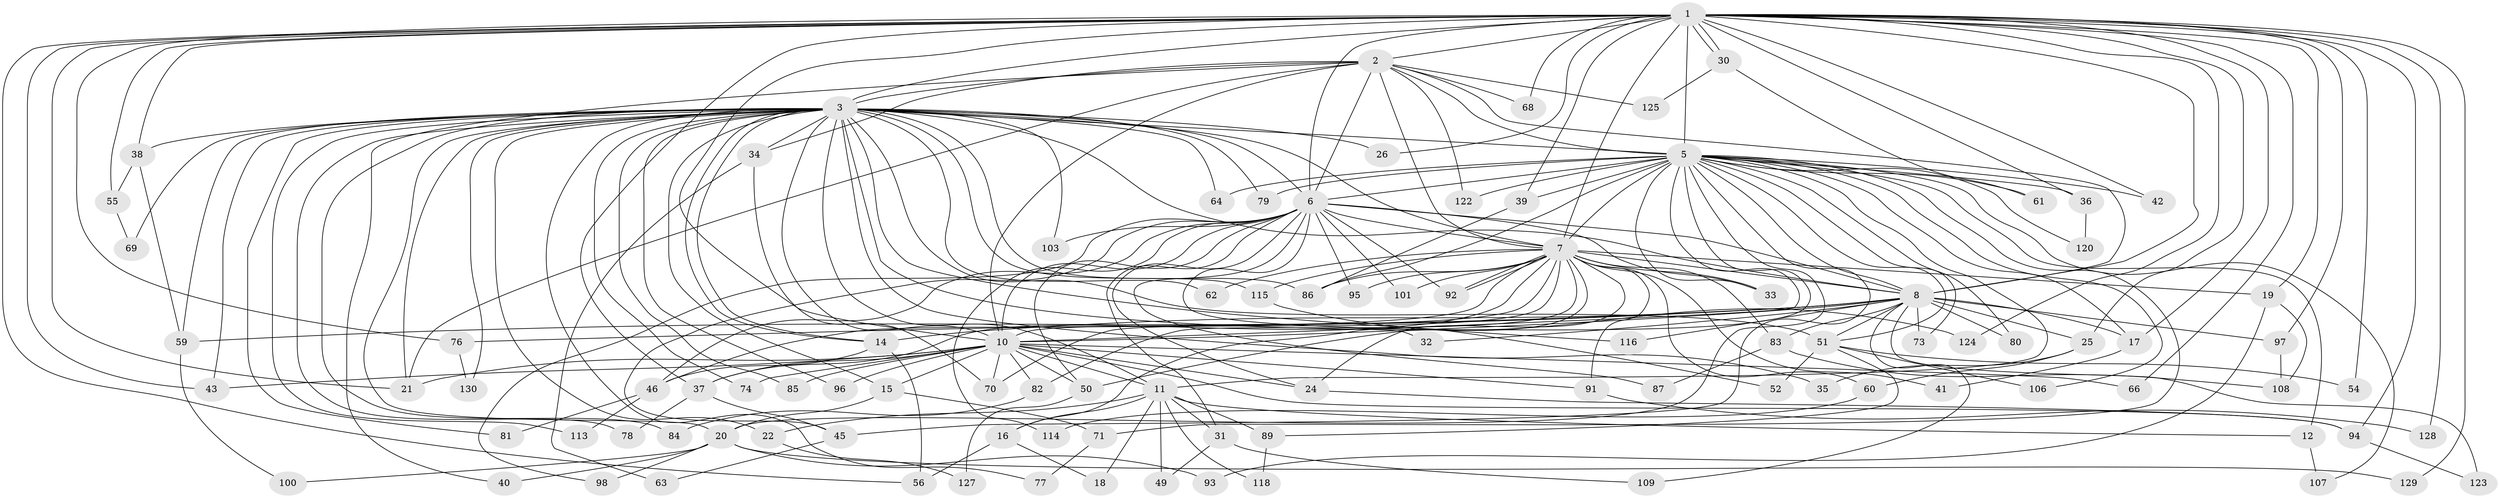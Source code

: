 // Generated by graph-tools (version 1.1) at 2025/51/02/27/25 19:51:46]
// undirected, 100 vertices, 234 edges
graph export_dot {
graph [start="1"]
  node [color=gray90,style=filled];
  1 [super="+23"];
  2 [super="+102"];
  3 [super="+4"];
  5 [super="+9"];
  6 [super="+29"];
  7 [super="+88"];
  8 [super="+72"];
  10 [super="+13"];
  11 [super="+27"];
  12;
  14 [super="+67"];
  15;
  16 [super="+121"];
  17;
  18;
  19;
  20 [super="+28"];
  21 [super="+75"];
  22;
  24 [super="+65"];
  25;
  26;
  30;
  31 [super="+58"];
  32;
  33 [super="+44"];
  34 [super="+111"];
  35;
  36 [super="+110"];
  37 [super="+53"];
  38;
  39 [super="+105"];
  40;
  41;
  42;
  43 [super="+48"];
  45 [super="+90"];
  46 [super="+47"];
  49;
  50 [super="+104"];
  51 [super="+57"];
  52;
  54;
  55;
  56;
  59 [super="+117"];
  60;
  61;
  62;
  63;
  64;
  66;
  68;
  69;
  70 [super="+99"];
  71;
  73;
  74;
  76;
  77;
  78;
  79;
  80;
  81;
  82;
  83;
  84;
  85;
  86;
  87;
  89;
  91;
  92 [super="+126"];
  93;
  94 [super="+119"];
  95;
  96;
  97;
  98;
  100;
  101;
  103;
  106;
  107;
  108 [super="+112"];
  109;
  113;
  114;
  115;
  116;
  118;
  120;
  122;
  123;
  124;
  125;
  127;
  128;
  129;
  130;
  1 -- 2;
  1 -- 3 [weight=2];
  1 -- 5 [weight=2];
  1 -- 6;
  1 -- 7;
  1 -- 8;
  1 -- 10 [weight=2];
  1 -- 17;
  1 -- 19;
  1 -- 25;
  1 -- 26;
  1 -- 30;
  1 -- 30;
  1 -- 36 [weight=2];
  1 -- 38;
  1 -- 42;
  1 -- 54;
  1 -- 55;
  1 -- 56;
  1 -- 66;
  1 -- 68;
  1 -- 76;
  1 -- 94;
  1 -- 97;
  1 -- 124;
  1 -- 129;
  1 -- 128;
  1 -- 21;
  1 -- 39;
  1 -- 37;
  1 -- 43;
  2 -- 3 [weight=2];
  2 -- 5 [weight=2];
  2 -- 6;
  2 -- 7;
  2 -- 8;
  2 -- 10;
  2 -- 34 [weight=2];
  2 -- 40;
  2 -- 68;
  2 -- 122;
  2 -- 125;
  2 -- 21;
  3 -- 5 [weight=4];
  3 -- 6 [weight=2];
  3 -- 7 [weight=2];
  3 -- 8 [weight=2];
  3 -- 10 [weight=2];
  3 -- 14;
  3 -- 14;
  3 -- 22;
  3 -- 34;
  3 -- 35;
  3 -- 38;
  3 -- 43;
  3 -- 51;
  3 -- 59;
  3 -- 64;
  3 -- 69;
  3 -- 77;
  3 -- 81;
  3 -- 85;
  3 -- 86;
  3 -- 96;
  3 -- 115;
  3 -- 116;
  3 -- 130;
  3 -- 74;
  3 -- 78;
  3 -- 15;
  3 -- 79;
  3 -- 20;
  3 -- 21 [weight=2];
  3 -- 84;
  3 -- 26;
  3 -- 32;
  3 -- 103;
  3 -- 113;
  3 -- 62;
  3 -- 11;
  5 -- 6 [weight=2];
  5 -- 7 [weight=2];
  5 -- 8 [weight=2];
  5 -- 10 [weight=2];
  5 -- 11;
  5 -- 39;
  5 -- 42;
  5 -- 73;
  5 -- 79;
  5 -- 86;
  5 -- 106;
  5 -- 107;
  5 -- 36;
  5 -- 64;
  5 -- 71;
  5 -- 12;
  5 -- 80;
  5 -- 17;
  5 -- 20;
  5 -- 33;
  5 -- 45;
  5 -- 50;
  5 -- 120;
  5 -- 122;
  5 -- 61;
  5 -- 51;
  6 -- 7 [weight=2];
  6 -- 8;
  6 -- 10;
  6 -- 24;
  6 -- 31;
  6 -- 33;
  6 -- 45;
  6 -- 46;
  6 -- 52;
  6 -- 87;
  6 -- 95;
  6 -- 98;
  6 -- 103;
  6 -- 114;
  6 -- 50;
  6 -- 101;
  6 -- 92;
  7 -- 8;
  7 -- 10;
  7 -- 16;
  7 -- 19;
  7 -- 24;
  7 -- 37;
  7 -- 41;
  7 -- 46;
  7 -- 60;
  7 -- 62;
  7 -- 70;
  7 -- 82;
  7 -- 83;
  7 -- 91;
  7 -- 92;
  7 -- 92;
  7 -- 95;
  7 -- 101;
  7 -- 115;
  7 -- 86;
  7 -- 33;
  8 -- 10;
  8 -- 25;
  8 -- 32;
  8 -- 51;
  8 -- 59;
  8 -- 73;
  8 -- 76;
  8 -- 80;
  8 -- 83;
  8 -- 97;
  8 -- 109;
  8 -- 116;
  8 -- 123;
  8 -- 17;
  8 -- 14;
  10 -- 11;
  10 -- 21;
  10 -- 37;
  10 -- 43;
  10 -- 66;
  10 -- 74;
  10 -- 82;
  10 -- 85;
  10 -- 91;
  10 -- 94;
  10 -- 96;
  10 -- 15;
  10 -- 50;
  10 -- 70;
  10 -- 24;
  11 -- 12;
  11 -- 16;
  11 -- 18;
  11 -- 22;
  11 -- 49;
  11 -- 89;
  11 -- 118;
  11 -- 31 [weight=2];
  12 -- 107;
  14 -- 56;
  14 -- 46;
  15 -- 20;
  15 -- 71;
  16 -- 18;
  16 -- 56;
  17 -- 41;
  19 -- 93;
  19 -- 108;
  20 -- 40;
  20 -- 93;
  20 -- 98;
  20 -- 100;
  20 -- 129;
  22 -- 127;
  24 -- 94;
  25 -- 35;
  25 -- 60;
  30 -- 61;
  30 -- 125;
  31 -- 49;
  31 -- 109;
  34 -- 63;
  34 -- 70;
  36 -- 120;
  37 -- 78;
  37 -- 45;
  38 -- 55;
  38 -- 59;
  39 -- 86;
  45 -- 63;
  46 -- 81;
  46 -- 113;
  50 -- 127;
  51 -- 52;
  51 -- 54;
  51 -- 106;
  51 -- 89;
  55 -- 69;
  59 -- 100;
  60 -- 114;
  71 -- 77;
  76 -- 130;
  82 -- 84;
  83 -- 87;
  83 -- 108;
  89 -- 118;
  91 -- 128;
  94 -- 123;
  97 -- 108;
  115 -- 124;
}
